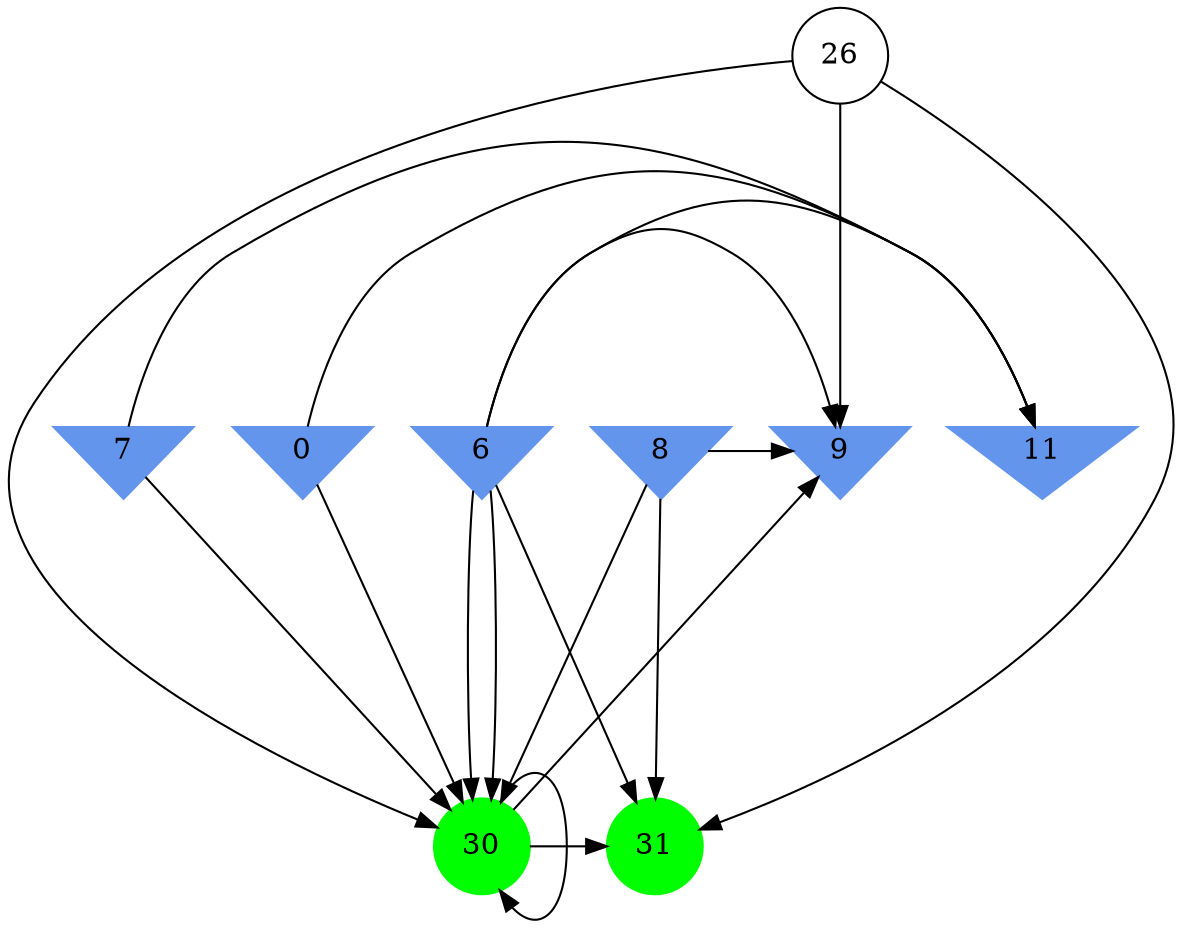 digraph brain {
	ranksep=2.0;
	0 [shape=invtriangle,style=filled,color=cornflowerblue];
	6 [shape=invtriangle,style=filled,color=cornflowerblue];
	7 [shape=invtriangle,style=filled,color=cornflowerblue];
	8 [shape=invtriangle,style=filled,color=cornflowerblue];
	9 [shape=invtriangle,style=filled,color=cornflowerblue];
	11 [shape=invtriangle,style=filled,color=cornflowerblue];
	26 [shape=circle,color=black];
	30 [shape=circle,style=filled,color=green];
	31 [shape=circle,style=filled,color=green];
	26	->	31;
	26	->	9;
	26	->	30;
	6	->	31;
	6	->	9;
	6	->	30;
	8	->	31;
	8	->	9;
	8	->	30;
	30	->	31;
	30	->	9;
	30	->	30;
	7	->	11;
	7	->	30;
	6	->	11;
	6	->	30;
	0	->	11;
	0	->	30;
	{ rank=same; 0; 6; 7; 8; 9; 11; }
	{ rank=same; 26; }
	{ rank=same; 30; 31; }
}
